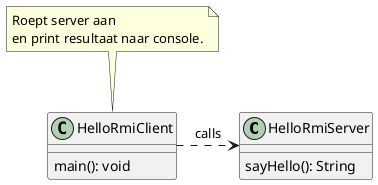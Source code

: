 @startuml class

class server as "HelloRmiServer" {
    sayHello(): String
}
class client as "HelloRmiClient" {
    main(): void
}

note top of client
  Roept server aan
  en print resultaat naar console.
end note

client .> server: calls

@enduml
